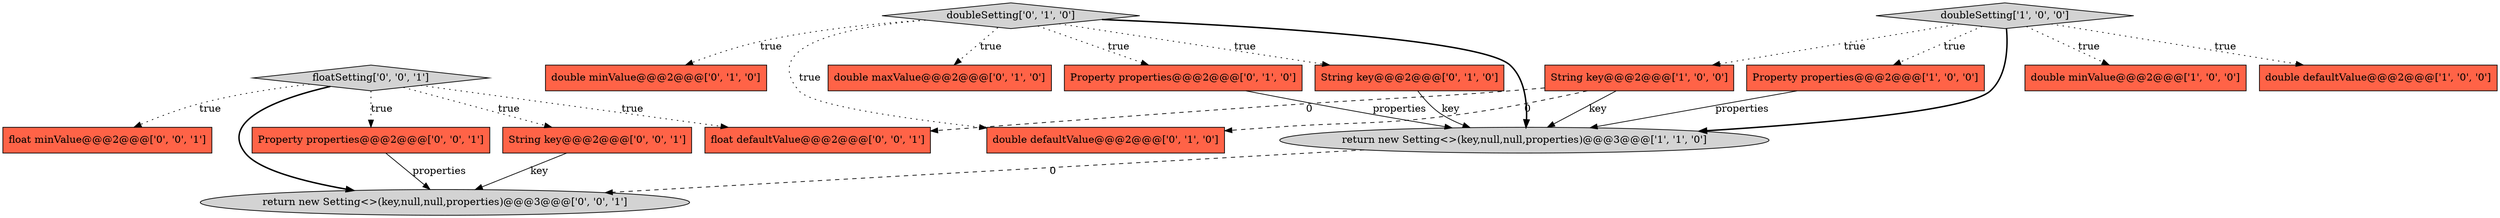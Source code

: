 digraph {
5 [style = filled, label = "String key@@@2@@@['1', '0', '0']", fillcolor = tomato, shape = box image = "AAA1AAABBB1BBB"];
7 [style = filled, label = "String key@@@2@@@['0', '1', '0']", fillcolor = tomato, shape = box image = "AAA0AAABBB2BBB"];
0 [style = filled, label = "Property properties@@@2@@@['1', '0', '0']", fillcolor = tomato, shape = box image = "AAA0AAABBB1BBB"];
8 [style = filled, label = "double maxValue@@@2@@@['0', '1', '0']", fillcolor = tomato, shape = box image = "AAA0AAABBB2BBB"];
1 [style = filled, label = "return new Setting<>(key,null,null,properties)@@@3@@@['1', '1', '0']", fillcolor = lightgray, shape = ellipse image = "AAA0AAABBB1BBB"];
16 [style = filled, label = "float minValue@@@2@@@['0', '0', '1']", fillcolor = tomato, shape = box image = "AAA0AAABBB3BBB"];
4 [style = filled, label = "double minValue@@@2@@@['1', '0', '0']", fillcolor = tomato, shape = box image = "AAA0AAABBB1BBB"];
13 [style = filled, label = "return new Setting<>(key,null,null,properties)@@@3@@@['0', '0', '1']", fillcolor = lightgray, shape = ellipse image = "AAA0AAABBB3BBB"];
9 [style = filled, label = "Property properties@@@2@@@['0', '1', '0']", fillcolor = tomato, shape = box image = "AAA0AAABBB2BBB"];
14 [style = filled, label = "Property properties@@@2@@@['0', '0', '1']", fillcolor = tomato, shape = box image = "AAA0AAABBB3BBB"];
10 [style = filled, label = "doubleSetting['0', '1', '0']", fillcolor = lightgray, shape = diamond image = "AAA0AAABBB2BBB"];
15 [style = filled, label = "floatSetting['0', '0', '1']", fillcolor = lightgray, shape = diamond image = "AAA0AAABBB3BBB"];
11 [style = filled, label = "double defaultValue@@@2@@@['0', '1', '0']", fillcolor = tomato, shape = box image = "AAA1AAABBB2BBB"];
2 [style = filled, label = "double defaultValue@@@2@@@['1', '0', '0']", fillcolor = tomato, shape = box image = "AAA0AAABBB1BBB"];
12 [style = filled, label = "String key@@@2@@@['0', '0', '1']", fillcolor = tomato, shape = box image = "AAA0AAABBB3BBB"];
17 [style = filled, label = "float defaultValue@@@2@@@['0', '0', '1']", fillcolor = tomato, shape = box image = "AAA0AAABBB3BBB"];
6 [style = filled, label = "double minValue@@@2@@@['0', '1', '0']", fillcolor = tomato, shape = box image = "AAA0AAABBB2BBB"];
3 [style = filled, label = "doubleSetting['1', '0', '0']", fillcolor = lightgray, shape = diamond image = "AAA0AAABBB1BBB"];
10->8 [style = dotted, label="true"];
14->13 [style = solid, label="properties"];
10->6 [style = dotted, label="true"];
15->13 [style = bold, label=""];
3->1 [style = bold, label=""];
3->4 [style = dotted, label="true"];
15->16 [style = dotted, label="true"];
15->14 [style = dotted, label="true"];
10->9 [style = dotted, label="true"];
7->1 [style = solid, label="key"];
15->17 [style = dotted, label="true"];
1->13 [style = dashed, label="0"];
3->5 [style = dotted, label="true"];
5->17 [style = dashed, label="0"];
5->11 [style = dashed, label="0"];
10->11 [style = dotted, label="true"];
3->0 [style = dotted, label="true"];
15->12 [style = dotted, label="true"];
5->1 [style = solid, label="key"];
12->13 [style = solid, label="key"];
10->1 [style = bold, label=""];
10->7 [style = dotted, label="true"];
0->1 [style = solid, label="properties"];
3->2 [style = dotted, label="true"];
9->1 [style = solid, label="properties"];
}
